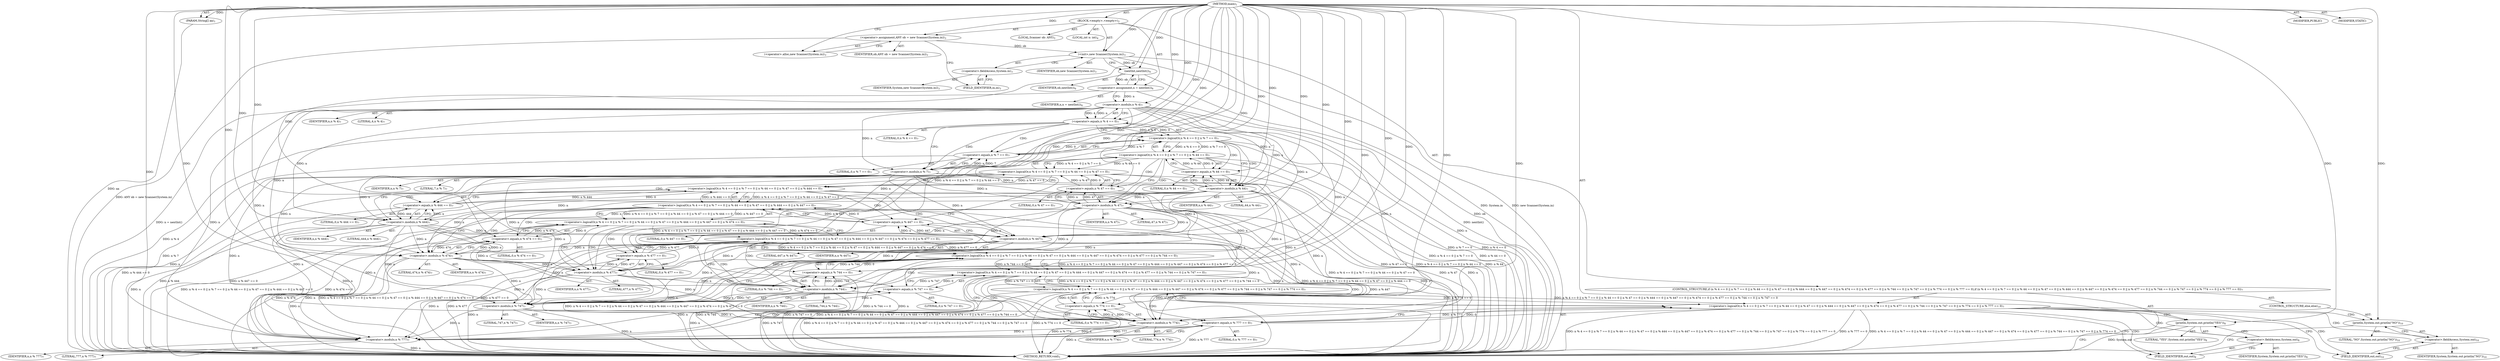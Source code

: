 digraph "main" {  
"19" [label = <(METHOD,main)<SUB>1</SUB>> ]
"20" [label = <(PARAM,String[] aa)<SUB>1</SUB>> ]
"21" [label = <(BLOCK,&lt;empty&gt;,&lt;empty&gt;)<SUB>2</SUB>> ]
"4" [label = <(LOCAL,Scanner ob: ANY)<SUB>3</SUB>> ]
"22" [label = <(&lt;operator&gt;.assignment,ANY ob = new Scanner(System.in))<SUB>3</SUB>> ]
"23" [label = <(IDENTIFIER,ob,ANY ob = new Scanner(System.in))<SUB>3</SUB>> ]
"24" [label = <(&lt;operator&gt;.alloc,new Scanner(System.in))<SUB>3</SUB>> ]
"25" [label = <(&lt;init&gt;,new Scanner(System.in))<SUB>3</SUB>> ]
"3" [label = <(IDENTIFIER,ob,new Scanner(System.in))<SUB>3</SUB>> ]
"26" [label = <(&lt;operator&gt;.fieldAccess,System.in)<SUB>3</SUB>> ]
"27" [label = <(IDENTIFIER,System,new Scanner(System.in))<SUB>3</SUB>> ]
"28" [label = <(FIELD_IDENTIFIER,in,in)<SUB>3</SUB>> ]
"29" [label = <(LOCAL,int n: int)<SUB>4</SUB>> ]
"30" [label = <(&lt;operator&gt;.assignment,n = nextInt())<SUB>6</SUB>> ]
"31" [label = <(IDENTIFIER,n,n = nextInt())<SUB>6</SUB>> ]
"32" [label = <(nextInt,nextInt())<SUB>6</SUB>> ]
"33" [label = <(IDENTIFIER,ob,nextInt())<SUB>6</SUB>> ]
"34" [label = <(CONTROL_STRUCTURE,if (n % 4 == 0 || n % 7 == 0 || n % 44 == 0 || n % 47 == 0 || n % 444 == 0 || n % 447 == 0 || n % 474 == 0 || n % 477 == 0 || n % 744 == 0 || n % 747 == 0 || n % 774 == 0 || n % 777 == 0),if (n % 4 == 0 || n % 7 == 0 || n % 44 == 0 || n % 47 == 0 || n % 444 == 0 || n % 447 == 0 || n % 474 == 0 || n % 477 == 0 || n % 744 == 0 || n % 747 == 0 || n % 774 == 0 || n % 777 == 0))<SUB>7</SUB>> ]
"35" [label = <(&lt;operator&gt;.logicalOr,n % 4 == 0 || n % 7 == 0 || n % 44 == 0 || n % 47 == 0 || n % 444 == 0 || n % 447 == 0 || n % 474 == 0 || n % 477 == 0 || n % 744 == 0 || n % 747 == 0 || n % 774 == 0 || n % 777 == 0)<SUB>7</SUB>> ]
"36" [label = <(&lt;operator&gt;.logicalOr,n % 4 == 0 || n % 7 == 0 || n % 44 == 0 || n % 47 == 0 || n % 444 == 0 || n % 447 == 0 || n % 474 == 0 || n % 477 == 0 || n % 744 == 0 || n % 747 == 0 || n % 774 == 0)<SUB>7</SUB>> ]
"37" [label = <(&lt;operator&gt;.logicalOr,n % 4 == 0 || n % 7 == 0 || n % 44 == 0 || n % 47 == 0 || n % 444 == 0 || n % 447 == 0 || n % 474 == 0 || n % 477 == 0 || n % 744 == 0 || n % 747 == 0)<SUB>7</SUB>> ]
"38" [label = <(&lt;operator&gt;.logicalOr,n % 4 == 0 || n % 7 == 0 || n % 44 == 0 || n % 47 == 0 || n % 444 == 0 || n % 447 == 0 || n % 474 == 0 || n % 477 == 0 || n % 744 == 0)<SUB>7</SUB>> ]
"39" [label = <(&lt;operator&gt;.logicalOr,n % 4 == 0 || n % 7 == 0 || n % 44 == 0 || n % 47 == 0 || n % 444 == 0 || n % 447 == 0 || n % 474 == 0 || n % 477 == 0)<SUB>7</SUB>> ]
"40" [label = <(&lt;operator&gt;.logicalOr,n % 4 == 0 || n % 7 == 0 || n % 44 == 0 || n % 47 == 0 || n % 444 == 0 || n % 447 == 0 || n % 474 == 0)<SUB>7</SUB>> ]
"41" [label = <(&lt;operator&gt;.logicalOr,n % 4 == 0 || n % 7 == 0 || n % 44 == 0 || n % 47 == 0 || n % 444 == 0 || n % 447 == 0)<SUB>7</SUB>> ]
"42" [label = <(&lt;operator&gt;.logicalOr,n % 4 == 0 || n % 7 == 0 || n % 44 == 0 || n % 47 == 0 || n % 444 == 0)<SUB>7</SUB>> ]
"43" [label = <(&lt;operator&gt;.logicalOr,n % 4 == 0 || n % 7 == 0 || n % 44 == 0 || n % 47 == 0)<SUB>7</SUB>> ]
"44" [label = <(&lt;operator&gt;.logicalOr,n % 4 == 0 || n % 7 == 0 || n % 44 == 0)<SUB>7</SUB>> ]
"45" [label = <(&lt;operator&gt;.logicalOr,n % 4 == 0 || n % 7 == 0)<SUB>7</SUB>> ]
"46" [label = <(&lt;operator&gt;.equals,n % 4 == 0)<SUB>7</SUB>> ]
"47" [label = <(&lt;operator&gt;.modulo,n % 4)<SUB>7</SUB>> ]
"48" [label = <(IDENTIFIER,n,n % 4)<SUB>7</SUB>> ]
"49" [label = <(LITERAL,4,n % 4)<SUB>7</SUB>> ]
"50" [label = <(LITERAL,0,n % 4 == 0)<SUB>7</SUB>> ]
"51" [label = <(&lt;operator&gt;.equals,n % 7 == 0)<SUB>7</SUB>> ]
"52" [label = <(&lt;operator&gt;.modulo,n % 7)<SUB>7</SUB>> ]
"53" [label = <(IDENTIFIER,n,n % 7)<SUB>7</SUB>> ]
"54" [label = <(LITERAL,7,n % 7)<SUB>7</SUB>> ]
"55" [label = <(LITERAL,0,n % 7 == 0)<SUB>7</SUB>> ]
"56" [label = <(&lt;operator&gt;.equals,n % 44 == 0)<SUB>7</SUB>> ]
"57" [label = <(&lt;operator&gt;.modulo,n % 44)<SUB>7</SUB>> ]
"58" [label = <(IDENTIFIER,n,n % 44)<SUB>7</SUB>> ]
"59" [label = <(LITERAL,44,n % 44)<SUB>7</SUB>> ]
"60" [label = <(LITERAL,0,n % 44 == 0)<SUB>7</SUB>> ]
"61" [label = <(&lt;operator&gt;.equals,n % 47 == 0)<SUB>7</SUB>> ]
"62" [label = <(&lt;operator&gt;.modulo,n % 47)<SUB>7</SUB>> ]
"63" [label = <(IDENTIFIER,n,n % 47)<SUB>7</SUB>> ]
"64" [label = <(LITERAL,47,n % 47)<SUB>7</SUB>> ]
"65" [label = <(LITERAL,0,n % 47 == 0)<SUB>7</SUB>> ]
"66" [label = <(&lt;operator&gt;.equals,n % 444 == 0)<SUB>7</SUB>> ]
"67" [label = <(&lt;operator&gt;.modulo,n % 444)<SUB>7</SUB>> ]
"68" [label = <(IDENTIFIER,n,n % 444)<SUB>7</SUB>> ]
"69" [label = <(LITERAL,444,n % 444)<SUB>7</SUB>> ]
"70" [label = <(LITERAL,0,n % 444 == 0)<SUB>7</SUB>> ]
"71" [label = <(&lt;operator&gt;.equals,n % 447 == 0)<SUB>7</SUB>> ]
"72" [label = <(&lt;operator&gt;.modulo,n % 447)<SUB>7</SUB>> ]
"73" [label = <(IDENTIFIER,n,n % 447)<SUB>7</SUB>> ]
"74" [label = <(LITERAL,447,n % 447)<SUB>7</SUB>> ]
"75" [label = <(LITERAL,0,n % 447 == 0)<SUB>7</SUB>> ]
"76" [label = <(&lt;operator&gt;.equals,n % 474 == 0)<SUB>7</SUB>> ]
"77" [label = <(&lt;operator&gt;.modulo,n % 474)<SUB>7</SUB>> ]
"78" [label = <(IDENTIFIER,n,n % 474)<SUB>7</SUB>> ]
"79" [label = <(LITERAL,474,n % 474)<SUB>7</SUB>> ]
"80" [label = <(LITERAL,0,n % 474 == 0)<SUB>7</SUB>> ]
"81" [label = <(&lt;operator&gt;.equals,n % 477 == 0)<SUB>7</SUB>> ]
"82" [label = <(&lt;operator&gt;.modulo,n % 477)<SUB>7</SUB>> ]
"83" [label = <(IDENTIFIER,n,n % 477)<SUB>7</SUB>> ]
"84" [label = <(LITERAL,477,n % 477)<SUB>7</SUB>> ]
"85" [label = <(LITERAL,0,n % 477 == 0)<SUB>7</SUB>> ]
"86" [label = <(&lt;operator&gt;.equals,n % 744 == 0)<SUB>7</SUB>> ]
"87" [label = <(&lt;operator&gt;.modulo,n % 744)<SUB>7</SUB>> ]
"88" [label = <(IDENTIFIER,n,n % 744)<SUB>7</SUB>> ]
"89" [label = <(LITERAL,744,n % 744)<SUB>7</SUB>> ]
"90" [label = <(LITERAL,0,n % 744 == 0)<SUB>7</SUB>> ]
"91" [label = <(&lt;operator&gt;.equals,n % 747 == 0)<SUB>7</SUB>> ]
"92" [label = <(&lt;operator&gt;.modulo,n % 747)<SUB>7</SUB>> ]
"93" [label = <(IDENTIFIER,n,n % 747)<SUB>7</SUB>> ]
"94" [label = <(LITERAL,747,n % 747)<SUB>7</SUB>> ]
"95" [label = <(LITERAL,0,n % 747 == 0)<SUB>7</SUB>> ]
"96" [label = <(&lt;operator&gt;.equals,n % 774 == 0)<SUB>7</SUB>> ]
"97" [label = <(&lt;operator&gt;.modulo,n % 774)<SUB>7</SUB>> ]
"98" [label = <(IDENTIFIER,n,n % 774)<SUB>7</SUB>> ]
"99" [label = <(LITERAL,774,n % 774)<SUB>7</SUB>> ]
"100" [label = <(LITERAL,0,n % 774 == 0)<SUB>7</SUB>> ]
"101" [label = <(&lt;operator&gt;.equals,n % 777 == 0)<SUB>7</SUB>> ]
"102" [label = <(&lt;operator&gt;.modulo,n % 777)<SUB>7</SUB>> ]
"103" [label = <(IDENTIFIER,n,n % 777)<SUB>7</SUB>> ]
"104" [label = <(LITERAL,777,n % 777)<SUB>7</SUB>> ]
"105" [label = <(LITERAL,0,n % 777 == 0)<SUB>7</SUB>> ]
"106" [label = <(println,System.out.println(&quot;YES&quot;))<SUB>8</SUB>> ]
"107" [label = <(&lt;operator&gt;.fieldAccess,System.out)<SUB>8</SUB>> ]
"108" [label = <(IDENTIFIER,System,System.out.println(&quot;YES&quot;))<SUB>8</SUB>> ]
"109" [label = <(FIELD_IDENTIFIER,out,out)<SUB>8</SUB>> ]
"110" [label = <(LITERAL,&quot;YES&quot;,System.out.println(&quot;YES&quot;))<SUB>8</SUB>> ]
"111" [label = <(CONTROL_STRUCTURE,else,else)<SUB>10</SUB>> ]
"112" [label = <(println,System.out.println(&quot;NO&quot;))<SUB>10</SUB>> ]
"113" [label = <(&lt;operator&gt;.fieldAccess,System.out)<SUB>10</SUB>> ]
"114" [label = <(IDENTIFIER,System,System.out.println(&quot;NO&quot;))<SUB>10</SUB>> ]
"115" [label = <(FIELD_IDENTIFIER,out,out)<SUB>10</SUB>> ]
"116" [label = <(LITERAL,&quot;NO&quot;,System.out.println(&quot;NO&quot;))<SUB>10</SUB>> ]
"117" [label = <(MODIFIER,PUBLIC)> ]
"118" [label = <(MODIFIER,STATIC)> ]
"119" [label = <(METHOD_RETURN,void)<SUB>1</SUB>> ]
  "19" -> "20"  [ label = "AST: "] 
  "19" -> "21"  [ label = "AST: "] 
  "19" -> "117"  [ label = "AST: "] 
  "19" -> "118"  [ label = "AST: "] 
  "19" -> "119"  [ label = "AST: "] 
  "21" -> "4"  [ label = "AST: "] 
  "21" -> "22"  [ label = "AST: "] 
  "21" -> "25"  [ label = "AST: "] 
  "21" -> "29"  [ label = "AST: "] 
  "21" -> "30"  [ label = "AST: "] 
  "21" -> "34"  [ label = "AST: "] 
  "22" -> "23"  [ label = "AST: "] 
  "22" -> "24"  [ label = "AST: "] 
  "25" -> "3"  [ label = "AST: "] 
  "25" -> "26"  [ label = "AST: "] 
  "26" -> "27"  [ label = "AST: "] 
  "26" -> "28"  [ label = "AST: "] 
  "30" -> "31"  [ label = "AST: "] 
  "30" -> "32"  [ label = "AST: "] 
  "32" -> "33"  [ label = "AST: "] 
  "34" -> "35"  [ label = "AST: "] 
  "34" -> "106"  [ label = "AST: "] 
  "34" -> "111"  [ label = "AST: "] 
  "35" -> "36"  [ label = "AST: "] 
  "35" -> "101"  [ label = "AST: "] 
  "36" -> "37"  [ label = "AST: "] 
  "36" -> "96"  [ label = "AST: "] 
  "37" -> "38"  [ label = "AST: "] 
  "37" -> "91"  [ label = "AST: "] 
  "38" -> "39"  [ label = "AST: "] 
  "38" -> "86"  [ label = "AST: "] 
  "39" -> "40"  [ label = "AST: "] 
  "39" -> "81"  [ label = "AST: "] 
  "40" -> "41"  [ label = "AST: "] 
  "40" -> "76"  [ label = "AST: "] 
  "41" -> "42"  [ label = "AST: "] 
  "41" -> "71"  [ label = "AST: "] 
  "42" -> "43"  [ label = "AST: "] 
  "42" -> "66"  [ label = "AST: "] 
  "43" -> "44"  [ label = "AST: "] 
  "43" -> "61"  [ label = "AST: "] 
  "44" -> "45"  [ label = "AST: "] 
  "44" -> "56"  [ label = "AST: "] 
  "45" -> "46"  [ label = "AST: "] 
  "45" -> "51"  [ label = "AST: "] 
  "46" -> "47"  [ label = "AST: "] 
  "46" -> "50"  [ label = "AST: "] 
  "47" -> "48"  [ label = "AST: "] 
  "47" -> "49"  [ label = "AST: "] 
  "51" -> "52"  [ label = "AST: "] 
  "51" -> "55"  [ label = "AST: "] 
  "52" -> "53"  [ label = "AST: "] 
  "52" -> "54"  [ label = "AST: "] 
  "56" -> "57"  [ label = "AST: "] 
  "56" -> "60"  [ label = "AST: "] 
  "57" -> "58"  [ label = "AST: "] 
  "57" -> "59"  [ label = "AST: "] 
  "61" -> "62"  [ label = "AST: "] 
  "61" -> "65"  [ label = "AST: "] 
  "62" -> "63"  [ label = "AST: "] 
  "62" -> "64"  [ label = "AST: "] 
  "66" -> "67"  [ label = "AST: "] 
  "66" -> "70"  [ label = "AST: "] 
  "67" -> "68"  [ label = "AST: "] 
  "67" -> "69"  [ label = "AST: "] 
  "71" -> "72"  [ label = "AST: "] 
  "71" -> "75"  [ label = "AST: "] 
  "72" -> "73"  [ label = "AST: "] 
  "72" -> "74"  [ label = "AST: "] 
  "76" -> "77"  [ label = "AST: "] 
  "76" -> "80"  [ label = "AST: "] 
  "77" -> "78"  [ label = "AST: "] 
  "77" -> "79"  [ label = "AST: "] 
  "81" -> "82"  [ label = "AST: "] 
  "81" -> "85"  [ label = "AST: "] 
  "82" -> "83"  [ label = "AST: "] 
  "82" -> "84"  [ label = "AST: "] 
  "86" -> "87"  [ label = "AST: "] 
  "86" -> "90"  [ label = "AST: "] 
  "87" -> "88"  [ label = "AST: "] 
  "87" -> "89"  [ label = "AST: "] 
  "91" -> "92"  [ label = "AST: "] 
  "91" -> "95"  [ label = "AST: "] 
  "92" -> "93"  [ label = "AST: "] 
  "92" -> "94"  [ label = "AST: "] 
  "96" -> "97"  [ label = "AST: "] 
  "96" -> "100"  [ label = "AST: "] 
  "97" -> "98"  [ label = "AST: "] 
  "97" -> "99"  [ label = "AST: "] 
  "101" -> "102"  [ label = "AST: "] 
  "101" -> "105"  [ label = "AST: "] 
  "102" -> "103"  [ label = "AST: "] 
  "102" -> "104"  [ label = "AST: "] 
  "106" -> "107"  [ label = "AST: "] 
  "106" -> "110"  [ label = "AST: "] 
  "107" -> "108"  [ label = "AST: "] 
  "107" -> "109"  [ label = "AST: "] 
  "111" -> "112"  [ label = "AST: "] 
  "112" -> "113"  [ label = "AST: "] 
  "112" -> "116"  [ label = "AST: "] 
  "113" -> "114"  [ label = "AST: "] 
  "113" -> "115"  [ label = "AST: "] 
  "22" -> "28"  [ label = "CFG: "] 
  "25" -> "32"  [ label = "CFG: "] 
  "30" -> "47"  [ label = "CFG: "] 
  "24" -> "22"  [ label = "CFG: "] 
  "26" -> "25"  [ label = "CFG: "] 
  "32" -> "30"  [ label = "CFG: "] 
  "35" -> "109"  [ label = "CFG: "] 
  "35" -> "115"  [ label = "CFG: "] 
  "106" -> "119"  [ label = "CFG: "] 
  "28" -> "26"  [ label = "CFG: "] 
  "36" -> "35"  [ label = "CFG: "] 
  "36" -> "102"  [ label = "CFG: "] 
  "101" -> "35"  [ label = "CFG: "] 
  "107" -> "106"  [ label = "CFG: "] 
  "112" -> "119"  [ label = "CFG: "] 
  "37" -> "36"  [ label = "CFG: "] 
  "37" -> "97"  [ label = "CFG: "] 
  "96" -> "36"  [ label = "CFG: "] 
  "102" -> "101"  [ label = "CFG: "] 
  "109" -> "107"  [ label = "CFG: "] 
  "113" -> "112"  [ label = "CFG: "] 
  "38" -> "37"  [ label = "CFG: "] 
  "38" -> "92"  [ label = "CFG: "] 
  "91" -> "37"  [ label = "CFG: "] 
  "97" -> "96"  [ label = "CFG: "] 
  "115" -> "113"  [ label = "CFG: "] 
  "39" -> "38"  [ label = "CFG: "] 
  "39" -> "87"  [ label = "CFG: "] 
  "86" -> "38"  [ label = "CFG: "] 
  "92" -> "91"  [ label = "CFG: "] 
  "40" -> "39"  [ label = "CFG: "] 
  "40" -> "82"  [ label = "CFG: "] 
  "81" -> "39"  [ label = "CFG: "] 
  "87" -> "86"  [ label = "CFG: "] 
  "41" -> "40"  [ label = "CFG: "] 
  "41" -> "77"  [ label = "CFG: "] 
  "76" -> "40"  [ label = "CFG: "] 
  "82" -> "81"  [ label = "CFG: "] 
  "42" -> "41"  [ label = "CFG: "] 
  "42" -> "72"  [ label = "CFG: "] 
  "71" -> "41"  [ label = "CFG: "] 
  "77" -> "76"  [ label = "CFG: "] 
  "43" -> "42"  [ label = "CFG: "] 
  "43" -> "67"  [ label = "CFG: "] 
  "66" -> "42"  [ label = "CFG: "] 
  "72" -> "71"  [ label = "CFG: "] 
  "44" -> "43"  [ label = "CFG: "] 
  "44" -> "62"  [ label = "CFG: "] 
  "61" -> "43"  [ label = "CFG: "] 
  "67" -> "66"  [ label = "CFG: "] 
  "45" -> "44"  [ label = "CFG: "] 
  "45" -> "57"  [ label = "CFG: "] 
  "56" -> "44"  [ label = "CFG: "] 
  "62" -> "61"  [ label = "CFG: "] 
  "46" -> "45"  [ label = "CFG: "] 
  "46" -> "52"  [ label = "CFG: "] 
  "51" -> "45"  [ label = "CFG: "] 
  "57" -> "56"  [ label = "CFG: "] 
  "47" -> "46"  [ label = "CFG: "] 
  "52" -> "51"  [ label = "CFG: "] 
  "19" -> "24"  [ label = "CFG: "] 
  "20" -> "119"  [ label = "DDG: aa"] 
  "22" -> "119"  [ label = "DDG: ANY ob = new Scanner(System.in)"] 
  "25" -> "119"  [ label = "DDG: System.in"] 
  "25" -> "119"  [ label = "DDG: new Scanner(System.in)"] 
  "32" -> "119"  [ label = "DDG: ob"] 
  "30" -> "119"  [ label = "DDG: nextInt()"] 
  "30" -> "119"  [ label = "DDG: n = nextInt()"] 
  "47" -> "119"  [ label = "DDG: n"] 
  "46" -> "119"  [ label = "DDG: n % 4"] 
  "45" -> "119"  [ label = "DDG: n % 4 == 0"] 
  "52" -> "119"  [ label = "DDG: n"] 
  "51" -> "119"  [ label = "DDG: n % 7"] 
  "45" -> "119"  [ label = "DDG: n % 7 == 0"] 
  "44" -> "119"  [ label = "DDG: n % 4 == 0 || n % 7 == 0"] 
  "57" -> "119"  [ label = "DDG: n"] 
  "56" -> "119"  [ label = "DDG: n % 44"] 
  "44" -> "119"  [ label = "DDG: n % 44 == 0"] 
  "43" -> "119"  [ label = "DDG: n % 4 == 0 || n % 7 == 0 || n % 44 == 0"] 
  "62" -> "119"  [ label = "DDG: n"] 
  "61" -> "119"  [ label = "DDG: n % 47"] 
  "43" -> "119"  [ label = "DDG: n % 47 == 0"] 
  "42" -> "119"  [ label = "DDG: n % 4 == 0 || n % 7 == 0 || n % 44 == 0 || n % 47 == 0"] 
  "67" -> "119"  [ label = "DDG: n"] 
  "66" -> "119"  [ label = "DDG: n % 444"] 
  "42" -> "119"  [ label = "DDG: n % 444 == 0"] 
  "41" -> "119"  [ label = "DDG: n % 4 == 0 || n % 7 == 0 || n % 44 == 0 || n % 47 == 0 || n % 444 == 0"] 
  "72" -> "119"  [ label = "DDG: n"] 
  "71" -> "119"  [ label = "DDG: n % 447"] 
  "41" -> "119"  [ label = "DDG: n % 447 == 0"] 
  "40" -> "119"  [ label = "DDG: n % 4 == 0 || n % 7 == 0 || n % 44 == 0 || n % 47 == 0 || n % 444 == 0 || n % 447 == 0"] 
  "77" -> "119"  [ label = "DDG: n"] 
  "76" -> "119"  [ label = "DDG: n % 474"] 
  "40" -> "119"  [ label = "DDG: n % 474 == 0"] 
  "39" -> "119"  [ label = "DDG: n % 4 == 0 || n % 7 == 0 || n % 44 == 0 || n % 47 == 0 || n % 444 == 0 || n % 447 == 0 || n % 474 == 0"] 
  "82" -> "119"  [ label = "DDG: n"] 
  "81" -> "119"  [ label = "DDG: n % 477"] 
  "39" -> "119"  [ label = "DDG: n % 477 == 0"] 
  "38" -> "119"  [ label = "DDG: n % 4 == 0 || n % 7 == 0 || n % 44 == 0 || n % 47 == 0 || n % 444 == 0 || n % 447 == 0 || n % 474 == 0 || n % 477 == 0"] 
  "87" -> "119"  [ label = "DDG: n"] 
  "86" -> "119"  [ label = "DDG: n % 744"] 
  "38" -> "119"  [ label = "DDG: n % 744 == 0"] 
  "37" -> "119"  [ label = "DDG: n % 4 == 0 || n % 7 == 0 || n % 44 == 0 || n % 47 == 0 || n % 444 == 0 || n % 447 == 0 || n % 474 == 0 || n % 477 == 0 || n % 744 == 0"] 
  "92" -> "119"  [ label = "DDG: n"] 
  "91" -> "119"  [ label = "DDG: n % 747"] 
  "37" -> "119"  [ label = "DDG: n % 747 == 0"] 
  "36" -> "119"  [ label = "DDG: n % 4 == 0 || n % 7 == 0 || n % 44 == 0 || n % 47 == 0 || n % 444 == 0 || n % 447 == 0 || n % 474 == 0 || n % 477 == 0 || n % 744 == 0 || n % 747 == 0"] 
  "97" -> "119"  [ label = "DDG: n"] 
  "96" -> "119"  [ label = "DDG: n % 774"] 
  "36" -> "119"  [ label = "DDG: n % 774 == 0"] 
  "35" -> "119"  [ label = "DDG: n % 4 == 0 || n % 7 == 0 || n % 44 == 0 || n % 47 == 0 || n % 444 == 0 || n % 447 == 0 || n % 474 == 0 || n % 477 == 0 || n % 744 == 0 || n % 747 == 0 || n % 774 == 0"] 
  "102" -> "119"  [ label = "DDG: n"] 
  "101" -> "119"  [ label = "DDG: n % 777"] 
  "35" -> "119"  [ label = "DDG: n % 777 == 0"] 
  "35" -> "119"  [ label = "DDG: n % 4 == 0 || n % 7 == 0 || n % 44 == 0 || n % 47 == 0 || n % 444 == 0 || n % 447 == 0 || n % 474 == 0 || n % 477 == 0 || n % 744 == 0 || n % 747 == 0 || n % 774 == 0 || n % 777 == 0"] 
  "106" -> "119"  [ label = "DDG: System.out"] 
  "19" -> "20"  [ label = "DDG: "] 
  "19" -> "22"  [ label = "DDG: "] 
  "32" -> "30"  [ label = "DDG: ob"] 
  "22" -> "25"  [ label = "DDG: ob"] 
  "19" -> "25"  [ label = "DDG: "] 
  "25" -> "32"  [ label = "DDG: ob"] 
  "19" -> "32"  [ label = "DDG: "] 
  "36" -> "35"  [ label = "DDG: n % 4 == 0 || n % 7 == 0 || n % 44 == 0 || n % 47 == 0 || n % 444 == 0 || n % 447 == 0 || n % 474 == 0 || n % 477 == 0 || n % 744 == 0 || n % 747 == 0"] 
  "36" -> "35"  [ label = "DDG: n % 774 == 0"] 
  "101" -> "35"  [ label = "DDG: n % 777"] 
  "101" -> "35"  [ label = "DDG: 0"] 
  "19" -> "106"  [ label = "DDG: "] 
  "37" -> "36"  [ label = "DDG: n % 4 == 0 || n % 7 == 0 || n % 44 == 0 || n % 47 == 0 || n % 444 == 0 || n % 447 == 0 || n % 474 == 0 || n % 477 == 0 || n % 744 == 0"] 
  "37" -> "36"  [ label = "DDG: n % 747 == 0"] 
  "96" -> "36"  [ label = "DDG: n % 774"] 
  "96" -> "36"  [ label = "DDG: 0"] 
  "102" -> "101"  [ label = "DDG: n"] 
  "102" -> "101"  [ label = "DDG: 777"] 
  "19" -> "101"  [ label = "DDG: "] 
  "19" -> "112"  [ label = "DDG: "] 
  "38" -> "37"  [ label = "DDG: n % 4 == 0 || n % 7 == 0 || n % 44 == 0 || n % 47 == 0 || n % 444 == 0 || n % 447 == 0 || n % 474 == 0 || n % 477 == 0"] 
  "38" -> "37"  [ label = "DDG: n % 744 == 0"] 
  "91" -> "37"  [ label = "DDG: n % 747"] 
  "91" -> "37"  [ label = "DDG: 0"] 
  "97" -> "96"  [ label = "DDG: n"] 
  "97" -> "96"  [ label = "DDG: 774"] 
  "19" -> "96"  [ label = "DDG: "] 
  "47" -> "102"  [ label = "DDG: n"] 
  "52" -> "102"  [ label = "DDG: n"] 
  "57" -> "102"  [ label = "DDG: n"] 
  "62" -> "102"  [ label = "DDG: n"] 
  "67" -> "102"  [ label = "DDG: n"] 
  "72" -> "102"  [ label = "DDG: n"] 
  "77" -> "102"  [ label = "DDG: n"] 
  "82" -> "102"  [ label = "DDG: n"] 
  "87" -> "102"  [ label = "DDG: n"] 
  "92" -> "102"  [ label = "DDG: n"] 
  "97" -> "102"  [ label = "DDG: n"] 
  "19" -> "102"  [ label = "DDG: "] 
  "39" -> "38"  [ label = "DDG: n % 4 == 0 || n % 7 == 0 || n % 44 == 0 || n % 47 == 0 || n % 444 == 0 || n % 447 == 0 || n % 474 == 0"] 
  "39" -> "38"  [ label = "DDG: n % 477 == 0"] 
  "86" -> "38"  [ label = "DDG: n % 744"] 
  "86" -> "38"  [ label = "DDG: 0"] 
  "92" -> "91"  [ label = "DDG: n"] 
  "92" -> "91"  [ label = "DDG: 747"] 
  "19" -> "91"  [ label = "DDG: "] 
  "47" -> "97"  [ label = "DDG: n"] 
  "52" -> "97"  [ label = "DDG: n"] 
  "57" -> "97"  [ label = "DDG: n"] 
  "62" -> "97"  [ label = "DDG: n"] 
  "67" -> "97"  [ label = "DDG: n"] 
  "72" -> "97"  [ label = "DDG: n"] 
  "77" -> "97"  [ label = "DDG: n"] 
  "82" -> "97"  [ label = "DDG: n"] 
  "87" -> "97"  [ label = "DDG: n"] 
  "92" -> "97"  [ label = "DDG: n"] 
  "19" -> "97"  [ label = "DDG: "] 
  "40" -> "39"  [ label = "DDG: n % 4 == 0 || n % 7 == 0 || n % 44 == 0 || n % 47 == 0 || n % 444 == 0 || n % 447 == 0"] 
  "40" -> "39"  [ label = "DDG: n % 474 == 0"] 
  "81" -> "39"  [ label = "DDG: n % 477"] 
  "81" -> "39"  [ label = "DDG: 0"] 
  "87" -> "86"  [ label = "DDG: n"] 
  "87" -> "86"  [ label = "DDG: 744"] 
  "19" -> "86"  [ label = "DDG: "] 
  "47" -> "92"  [ label = "DDG: n"] 
  "52" -> "92"  [ label = "DDG: n"] 
  "57" -> "92"  [ label = "DDG: n"] 
  "62" -> "92"  [ label = "DDG: n"] 
  "67" -> "92"  [ label = "DDG: n"] 
  "72" -> "92"  [ label = "DDG: n"] 
  "77" -> "92"  [ label = "DDG: n"] 
  "82" -> "92"  [ label = "DDG: n"] 
  "87" -> "92"  [ label = "DDG: n"] 
  "19" -> "92"  [ label = "DDG: "] 
  "41" -> "40"  [ label = "DDG: n % 4 == 0 || n % 7 == 0 || n % 44 == 0 || n % 47 == 0 || n % 444 == 0"] 
  "41" -> "40"  [ label = "DDG: n % 447 == 0"] 
  "76" -> "40"  [ label = "DDG: n % 474"] 
  "76" -> "40"  [ label = "DDG: 0"] 
  "82" -> "81"  [ label = "DDG: n"] 
  "82" -> "81"  [ label = "DDG: 477"] 
  "19" -> "81"  [ label = "DDG: "] 
  "47" -> "87"  [ label = "DDG: n"] 
  "52" -> "87"  [ label = "DDG: n"] 
  "57" -> "87"  [ label = "DDG: n"] 
  "62" -> "87"  [ label = "DDG: n"] 
  "67" -> "87"  [ label = "DDG: n"] 
  "72" -> "87"  [ label = "DDG: n"] 
  "77" -> "87"  [ label = "DDG: n"] 
  "82" -> "87"  [ label = "DDG: n"] 
  "19" -> "87"  [ label = "DDG: "] 
  "42" -> "41"  [ label = "DDG: n % 4 == 0 || n % 7 == 0 || n % 44 == 0 || n % 47 == 0"] 
  "42" -> "41"  [ label = "DDG: n % 444 == 0"] 
  "71" -> "41"  [ label = "DDG: n % 447"] 
  "71" -> "41"  [ label = "DDG: 0"] 
  "77" -> "76"  [ label = "DDG: n"] 
  "77" -> "76"  [ label = "DDG: 474"] 
  "19" -> "76"  [ label = "DDG: "] 
  "47" -> "82"  [ label = "DDG: n"] 
  "52" -> "82"  [ label = "DDG: n"] 
  "57" -> "82"  [ label = "DDG: n"] 
  "62" -> "82"  [ label = "DDG: n"] 
  "67" -> "82"  [ label = "DDG: n"] 
  "72" -> "82"  [ label = "DDG: n"] 
  "77" -> "82"  [ label = "DDG: n"] 
  "19" -> "82"  [ label = "DDG: "] 
  "43" -> "42"  [ label = "DDG: n % 4 == 0 || n % 7 == 0 || n % 44 == 0"] 
  "43" -> "42"  [ label = "DDG: n % 47 == 0"] 
  "66" -> "42"  [ label = "DDG: n % 444"] 
  "66" -> "42"  [ label = "DDG: 0"] 
  "72" -> "71"  [ label = "DDG: n"] 
  "72" -> "71"  [ label = "DDG: 447"] 
  "19" -> "71"  [ label = "DDG: "] 
  "47" -> "77"  [ label = "DDG: n"] 
  "52" -> "77"  [ label = "DDG: n"] 
  "57" -> "77"  [ label = "DDG: n"] 
  "62" -> "77"  [ label = "DDG: n"] 
  "67" -> "77"  [ label = "DDG: n"] 
  "72" -> "77"  [ label = "DDG: n"] 
  "19" -> "77"  [ label = "DDG: "] 
  "44" -> "43"  [ label = "DDG: n % 4 == 0 || n % 7 == 0"] 
  "44" -> "43"  [ label = "DDG: n % 44 == 0"] 
  "61" -> "43"  [ label = "DDG: n % 47"] 
  "61" -> "43"  [ label = "DDG: 0"] 
  "67" -> "66"  [ label = "DDG: n"] 
  "67" -> "66"  [ label = "DDG: 444"] 
  "19" -> "66"  [ label = "DDG: "] 
  "47" -> "72"  [ label = "DDG: n"] 
  "52" -> "72"  [ label = "DDG: n"] 
  "57" -> "72"  [ label = "DDG: n"] 
  "62" -> "72"  [ label = "DDG: n"] 
  "67" -> "72"  [ label = "DDG: n"] 
  "19" -> "72"  [ label = "DDG: "] 
  "45" -> "44"  [ label = "DDG: n % 4 == 0"] 
  "45" -> "44"  [ label = "DDG: n % 7 == 0"] 
  "56" -> "44"  [ label = "DDG: n % 44"] 
  "56" -> "44"  [ label = "DDG: 0"] 
  "62" -> "61"  [ label = "DDG: n"] 
  "62" -> "61"  [ label = "DDG: 47"] 
  "19" -> "61"  [ label = "DDG: "] 
  "47" -> "67"  [ label = "DDG: n"] 
  "52" -> "67"  [ label = "DDG: n"] 
  "57" -> "67"  [ label = "DDG: n"] 
  "62" -> "67"  [ label = "DDG: n"] 
  "19" -> "67"  [ label = "DDG: "] 
  "46" -> "45"  [ label = "DDG: n % 4"] 
  "46" -> "45"  [ label = "DDG: 0"] 
  "51" -> "45"  [ label = "DDG: n % 7"] 
  "51" -> "45"  [ label = "DDG: 0"] 
  "57" -> "56"  [ label = "DDG: n"] 
  "57" -> "56"  [ label = "DDG: 44"] 
  "19" -> "56"  [ label = "DDG: "] 
  "47" -> "62"  [ label = "DDG: n"] 
  "52" -> "62"  [ label = "DDG: n"] 
  "57" -> "62"  [ label = "DDG: n"] 
  "19" -> "62"  [ label = "DDG: "] 
  "47" -> "46"  [ label = "DDG: n"] 
  "47" -> "46"  [ label = "DDG: 4"] 
  "19" -> "46"  [ label = "DDG: "] 
  "52" -> "51"  [ label = "DDG: n"] 
  "52" -> "51"  [ label = "DDG: 7"] 
  "19" -> "51"  [ label = "DDG: "] 
  "47" -> "57"  [ label = "DDG: n"] 
  "52" -> "57"  [ label = "DDG: n"] 
  "19" -> "57"  [ label = "DDG: "] 
  "30" -> "47"  [ label = "DDG: n"] 
  "19" -> "47"  [ label = "DDG: "] 
  "47" -> "52"  [ label = "DDG: n"] 
  "19" -> "52"  [ label = "DDG: "] 
  "35" -> "107"  [ label = "CDG: "] 
  "35" -> "115"  [ label = "CDG: "] 
  "35" -> "113"  [ label = "CDG: "] 
  "35" -> "106"  [ label = "CDG: "] 
  "35" -> "112"  [ label = "CDG: "] 
  "35" -> "109"  [ label = "CDG: "] 
  "36" -> "102"  [ label = "CDG: "] 
  "36" -> "101"  [ label = "CDG: "] 
  "37" -> "96"  [ label = "CDG: "] 
  "37" -> "97"  [ label = "CDG: "] 
  "38" -> "92"  [ label = "CDG: "] 
  "38" -> "91"  [ label = "CDG: "] 
  "39" -> "87"  [ label = "CDG: "] 
  "39" -> "86"  [ label = "CDG: "] 
  "40" -> "81"  [ label = "CDG: "] 
  "40" -> "82"  [ label = "CDG: "] 
  "41" -> "77"  [ label = "CDG: "] 
  "41" -> "76"  [ label = "CDG: "] 
  "42" -> "72"  [ label = "CDG: "] 
  "42" -> "71"  [ label = "CDG: "] 
  "43" -> "66"  [ label = "CDG: "] 
  "43" -> "67"  [ label = "CDG: "] 
  "44" -> "61"  [ label = "CDG: "] 
  "44" -> "62"  [ label = "CDG: "] 
  "45" -> "57"  [ label = "CDG: "] 
  "45" -> "56"  [ label = "CDG: "] 
  "46" -> "51"  [ label = "CDG: "] 
  "46" -> "52"  [ label = "CDG: "] 
}
